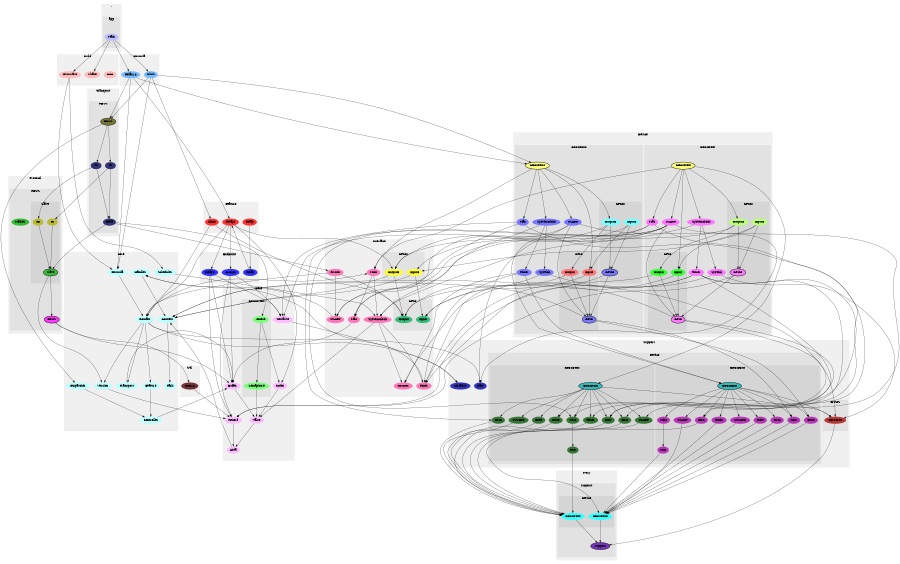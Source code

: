 digraph G {
size="6,4";
ratio="fill";
subgraph cluster_0 {
label=".";
color="#0000000F";
style="filled";
subgraph cluster_1 {
label="app";
color="#0000000F";
style="filled";
u0[label="Main",style="filled",fillcolor="#bbbbff",penwidth="0"];

}

}
subgraph cluster_2 {
label="Build";
color="#0000000F";
style="filled";
u3[label="GCC",style="filled",fillcolor="#ffbbbb",penwidth="0"];
u4[label="Firmware",style="filled",fillcolor="#ffbbbb",penwidth="0"];
u5[label="Shake",style="filled",fillcolor="#ffbbbb",penwidth="0"];

}
subgraph cluster_3 {
label="Core";
color="#0000000F";
style="filled";
u6[label="Context",style="filled",fillcolor="#bbffff",penwidth="0"];
u7[label="Scheduler",style="filled",fillcolor="#bbffff",penwidth="0"];
u8[label="Transport",style="filled",fillcolor="#bbffff",penwidth="0"];
u9[label="Formula",style="filled",fillcolor="#bbffff",penwidth="0"];
u10[label="Domain",style="filled",fillcolor="#bbffff",penwidth="0"];
u11[label="Version",style="filled",fillcolor="#bbffff",penwidth="0"];
u12[label="Handler",style="filled",fillcolor="#bbffff",penwidth="0"];
u13[label="Controller",style="filled",fillcolor="#bbffff",penwidth="0"];
u14[label="Task",style="filled",fillcolor="#bbffff",penwidth="0"];
u15[label="Dispatcher",style="filled",fillcolor="#bbffff",penwidth="0"];
u16[label="Feature",style="filled",fillcolor="#bbffff",penwidth="0"];

}
subgraph cluster_4 {
label="Data";
color="#0000000F";
style="filled";
u17[label="Record",style="filled",fillcolor="#ffbbff",penwidth="0"];
u18[label="Buffer",style="filled",fillcolor="#ffbbff",penwidth="0"];
u19[label="Area",style="filled",fillcolor="#ffbbff",penwidth="0"];
u20[label="Value",style="filled",fillcolor="#ffbbff",penwidth="0"];
u21[label="Index",style="filled",fillcolor="#ffbbff",penwidth="0"];
u24[label="Serialize",style="filled",fillcolor="#ffbbff",penwidth="0"];
subgraph cluster_5 {
label="Concurrent";
color="#0000000F";
style="filled";
u22[label="Queue",style="filled",fillcolor="#77ff77",penwidth="0"];
u23[label="Semaphore",style="filled",fillcolor="#77ff77",penwidth="0"];

}

}
subgraph cluster_6 {
label="Device";
color="#0000000F";
style="filled";
subgraph cluster_7 {
label="GD32F3x0";
color="#0000000F";
style="filled";
u48[label="GD32F3x0",style="filled,bold",fillcolor="#ffff77"];
u38[label="Mac",style="filled",fillcolor="#7777ff",penwidth="0"];
u42[label="SysTick",style="filled",fillcolor="#7777ff",penwidth="0"];
u43[label="SystemClock",style="filled",fillcolor="#7777ff",penwidth="0"];
u46[label="USART",style="filled",fillcolor="#7777ff",penwidth="0"];
u47[label="Timer",style="filled",fillcolor="#7777ff",penwidth="0"];
subgraph cluster_8 {
label="GPIO";
color="#0000000F";
style="filled";
u37[label="GPIO",style="filled,bold",fillcolor="#7777ff"];
u44[label="Input",style="filled",fillcolor="#ff7777",penwidth="0"];
u45[label="Output",style="filled",fillcolor="#ff7777",penwidth="0"];

}
subgraph cluster_9 {
label="GPIOs";
color="#0000000F";
style="filled";
u41[label="GPIOs",style="filled,bold",fillcolor="#7777ff"];
u39[label="Inputs",style="filled",fillcolor="#77ffff",penwidth="0"];
u40[label="Outputs",style="filled",fillcolor="#77ffff",penwidth="0"];

}

}
subgraph cluster_10 {
label="GD32F4xx";
color="#0000000F";
style="filled";
u25[label="GD32F4xx",style="filled,bold",fillcolor="#ffff77"];
u27[label="Mac",style="filled",fillcolor="#ff77ff",penwidth="0"];
u31[label="SysTick",style="filled",fillcolor="#ff77ff",penwidth="0"];
u32[label="SystemClock",style="filled",fillcolor="#ff77ff",penwidth="0"];
u35[label="USART",style="filled",fillcolor="#ff77ff",penwidth="0"];
u36[label="Timer",style="filled",fillcolor="#ff77ff",penwidth="0"];
subgraph cluster_11 {
label="GPIO";
color="#0000000F";
style="filled";
u26[label="GPIO",style="filled,bold",fillcolor="#ff77ff"];
u33[label="Input",style="filled",fillcolor="#33ff33",penwidth="0"];
u34[label="Output",style="filled",fillcolor="#33ff33",penwidth="0"];

}
subgraph cluster_12 {
label="GPIOs";
color="#0000000F";
style="filled";
u30[label="GPIOs",style="filled,bold",fillcolor="#ff77ff"];
u28[label="Inputs",style="filled",fillcolor="#bbff77",penwidth="0"];
u29[label="Outputs",style="filled",fillcolor="#bbff77",penwidth="0"];

}

}

}
subgraph cluster_13 {
label="Endpoint";
color="#0000000F";
style="filled";
u49[label="Relay",style="filled",fillcolor="#3333ff",penwidth="0"];
u50[label="Groups",style="filled",fillcolor="#3333ff",penwidth="0"];
u51[label="Relays",style="filled",fillcolor="#3333ff",penwidth="0"];

}
subgraph cluster_14 {
label="Feature";
color="#0000000F";
style="filled";
u52[label="Relay",style="filled",fillcolor="#ff3333",penwidth="0"];
u53[label="Relays",style="filled",fillcolor="#ff3333",penwidth="0"];
u54[label="Blink",style="filled",fillcolor="#ff3333",penwidth="0"];

}
subgraph cluster_15 {
label="Formula";
color="#0000000F";
style="filled";
u1[label="Relay12",style="filled",fillcolor="#77bbff",penwidth="0"];
u2[label="Blink",style="filled",fillcolor="#77bbff",penwidth="0"];

}
subgraph cluster_16 {
label="Interface";
color="#0000000F";
style="filled";
u55[label="MCU",style="filled",fillcolor="#ff77bb",penwidth="0"];
u56[label="Mac",style="filled",fillcolor="#ff77bb",penwidth="0"];
u57[label="Counter",style="filled",fillcolor="#ff77bb",penwidth="0"];
u60[label="RS485",style="filled",fillcolor="#ff77bb",penwidth="0"];
u61[label="SystemClock",style="filled",fillcolor="#ff77bb",penwidth="0"];
u64[label="USART",style="filled",fillcolor="#ff77bb",penwidth="0"];
u65[label="Timer",style="filled",fillcolor="#ff77bb",penwidth="0"];
subgraph cluster_17 {
label="GPIO";
color="#0000000F";
style="filled";
u62[label="Input",style="filled",fillcolor="#33bb77",penwidth="0"];
u63[label="Output",style="filled",fillcolor="#33bb77",penwidth="0"];

}
subgraph cluster_18 {
label="GPIOs";
color="#0000000F";
style="filled";
u58[label="Inputs",style="filled",fillcolor="#ffff33",penwidth="0"];
u59[label="Outputs",style="filled",fillcolor="#ffff33",penwidth="0"];

}

}
subgraph cluster_19 {
label="Ivory";
color="#0000000F";
style="filled";
subgraph cluster_20 {
label="Support";
color="#0000000F";
style="filled";
u68[label="Support",style="filled,bold",fillcolor="#7733bb"];
subgraph cluster_21 {
label="Device";
color="#0000000F";
style="filled";
u66[label="GD32F4xx",style="filled",fillcolor="#33ffff",penwidth="0"];
u67[label="GD32F3x0",style="filled",fillcolor="#33ffff",penwidth="0"];

}

}

}
subgraph cluster_22 {
label="Protocol";
color="#0000000F";
style="filled";
subgraph cluster_23 {
label="RBUS";
color="#0000000F";
style="filled";
u73[label="RBUS",style="filled,bold",fillcolor="#ff33ff"];
u70[label="Master",style="filled",fillcolor="#33bb33",penwidth="0"];
subgraph cluster_24 {
label="Slave";
color="#0000000F";
style="filled";
u69[label="Slave",style="filled,bold",fillcolor="#33bb33"];
u71[label="Tx",style="filled",fillcolor="#bbbb33",penwidth="0"];
u72[label="Rx",style="filled",fillcolor="#bbbb33",penwidth="0"];

}

}

}
subgraph cluster_25 {
label="Support";
color="#0000000F";
style="filled";
u75[label="Cast",style="filled",fillcolor="#3333bb",penwidth="0"];
u76[label="Serialize",style="filled",fillcolor="#3333bb",penwidth="0"];
subgraph cluster_26 {
label="CMSIS";
color="#0000000F";
style="filled";
u74[label="CoreCM4",style="filled",fillcolor="#bb3333",penwidth="0"];

}
subgraph cluster_27 {
label="Device";
color="#0000000F";
style="filled";
subgraph cluster_28 {
label="GD32F3x0";
color="#0000000F";
style="filled";
u98[label="GD32F3x0",style="filled,bold",fillcolor="#33bbbb"];
u88[label="GPIO",style="filled",fillcolor="#bb33bb",penwidth="0"];
u89[label="SYSCFG",style="filled",fillcolor="#bb33bb",penwidth="0"];
u90[label="RCU",style="filled",fillcolor="#bb33bb",penwidth="0"];
u91[label="EXTI",style="filled",fillcolor="#bb33bb",penwidth="0"];
u92[label="Misc",style="filled",fillcolor="#bb33bb",penwidth="0"];
u93[label="IRQ",style="filled",fillcolor="#bb33bb",penwidth="0"];
u94[label="DMA",style="filled",fillcolor="#bb33bb",penwidth="0"];
u95[label="USART",style="filled",fillcolor="#bb33bb",penwidth="0"];
u96[label="Timer",style="filled",fillcolor="#bb33bb",penwidth="0"];
u97[label="DBG",style="filled",fillcolor="#bb33bb",penwidth="0"];

}
subgraph cluster_29 {
label="GD32F4xx";
color="#0000000F";
style="filled";
u77[label="GD32F4xx",style="filled,bold",fillcolor="#33bbbb"];
u78[label="GPIO",style="filled",fillcolor="#337733",penwidth="0"];
u79[label="SYSCFG",style="filled",fillcolor="#337733",penwidth="0"];
u80[label="RCU",style="filled",fillcolor="#337733",penwidth="0"];
u81[label="EXTI",style="filled",fillcolor="#337733",penwidth="0"];
u82[label="Misc",style="filled",fillcolor="#337733",penwidth="0"];
u83[label="IRQ",style="filled",fillcolor="#337733",penwidth="0"];
u84[label="DMA",style="filled",fillcolor="#337733",penwidth="0"];
u85[label="USART",style="filled",fillcolor="#337733",penwidth="0"];
u86[label="Timer",style="filled",fillcolor="#337733",penwidth="0"];
u87[label="DBG",style="filled",fillcolor="#337733",penwidth="0"];

}

}

}
subgraph cluster_30 {
label="Transport";
color="#0000000F";
style="filled";
subgraph cluster_31 {
label="RBUS";
color="#0000000F";
style="filled";
u102[label="RBUS",style="filled,bold",fillcolor="#777733"];
u99[label="Data",style="filled",fillcolor="#333377",penwidth="0"];
u100[label="Tx",style="filled",fillcolor="#333377",penwidth="0"];
u101[label="Rx",style="filled",fillcolor="#333377",penwidth="0"];

}

}
subgraph cluster_32 {
label="Util";
color="#0000000F";
style="filled";
u103[label="CRC16",style="filled",fillcolor="#773333",penwidth="0"];

}
u0 -> u1;
u0 -> u2;
u0 -> u4;
u0 -> u5;
u1 -> u9;
u1 -> u48;
u1 -> u53;
u1 -> u102;
u2 -> u9;
u2 -> u48;
u2 -> u54;
u2 -> u102;
u4 -> u7;
u4 -> u9;
u6 -> u14;
u7 -> u61;
u8 -> u18;
u9 -> u10;
u10 -> u8;
u10 -> u11;
u10 -> u16;
u10 -> u55;
u10 -> u75;
u10 -> u76;
u11 -> u17;
u12 -> u6;
u13 -> u18;
u15 -> u13;
u16 -> u13;
u17 -> u19;
u18 -> u20;
u19 -> u6;
u20 -> u19;
u21 -> u20;
u22 -> u21;
u22 -> u23;
u23 -> u20;
u24 -> u76;
u25 -> u27;
u25 -> u29;
u25 -> u32;
u25 -> u33;
u25 -> u35;
u25 -> u55;
u25 -> u77;
u26 -> u6;
u26 -> u78;
u26 -> u80;
u27 -> u24;
u27 -> u56;
u27 -> u87;
u28 -> u30;
u28 -> u33;
u28 -> u58;
u29 -> u30;
u29 -> u34;
u29 -> u59;
u30 -> u17;
u30 -> u26;
u31 -> u65;
u31 -> u74;
u32 -> u31;
u32 -> u36;
u32 -> u61;
u33 -> u26;
u33 -> u62;
u34 -> u26;
u34 -> u63;
u35 -> u26;
u35 -> u64;
u35 -> u75;
u35 -> u82;
u35 -> u84;
u35 -> u85;
u36 -> u57;
u36 -> u65;
u36 -> u80;
u36 -> u82;
u36 -> u86;
u37 -> u6;
u37 -> u88;
u37 -> u90;
u38 -> u24;
u38 -> u56;
u38 -> u97;
u39 -> u41;
u39 -> u44;
u39 -> u58;
u40 -> u41;
u40 -> u45;
u40 -> u59;
u41 -> u17;
u41 -> u37;
u42 -> u65;
u42 -> u74;
u43 -> u42;
u43 -> u47;
u43 -> u61;
u44 -> u37;
u44 -> u62;
u45 -> u37;
u45 -> u63;
u46 -> u37;
u46 -> u64;
u46 -> u75;
u46 -> u98;
u47 -> u57;
u47 -> u65;
u47 -> u98;
u48 -> u38;
u48 -> u40;
u48 -> u43;
u48 -> u44;
u48 -> u46;
u48 -> u55;
u49 -> u53;
u50 -> u17;
u50 -> u18;
u50 -> u24;
u51 -> u17;
u51 -> u18;
u51 -> u24;
u52 -> u49;
u53 -> u10;
u53 -> u21;
u53 -> u50;
u53 -> u51;
u53 -> u59;
u54 -> u10;
u54 -> u63;
u55 -> u56;
u55 -> u61;
u56 -> u18;
u58 -> u6;
u58 -> u62;
u59 -> u6;
u59 -> u63;
u60 -> u10;
u60 -> u63;
u60 -> u64;
u61 -> u20;
u61 -> u57;
u61 -> u65;
u64 -> u12;
u65 -> u12;
u66 -> u68;
u67 -> u68;
u69 -> u11;
u69 -> u73;
u71 -> u69;
u72 -> u69;
u73 -> u18;
u73 -> u103;
u74 -> u68;
u77 -> u74;
u77 -> u78;
u77 -> u79;
u77 -> u80;
u77 -> u81;
u77 -> u82;
u77 -> u84;
u77 -> u85;
u77 -> u86;
u77 -> u87;
u78 -> u66;
u79 -> u66;
u80 -> u66;
u81 -> u66;
u82 -> u83;
u83 -> u66;
u84 -> u66;
u85 -> u66;
u86 -> u66;
u87 -> u66;
u88 -> u67;
u89 -> u67;
u90 -> u67;
u91 -> u67;
u92 -> u93;
u93 -> u67;
u94 -> u67;
u95 -> u67;
u96 -> u67;
u97 -> u67;
u98 -> u74;
u98 -> u88;
u98 -> u89;
u98 -> u90;
u98 -> u91;
u98 -> u92;
u98 -> u94;
u98 -> u95;
u98 -> u96;
u98 -> u97;
u99 -> u22;
u99 -> u60;
u99 -> u69;
u100 -> u71;
u100 -> u99;
u101 -> u72;
u101 -> u99;
u102 -> u15;
u102 -> u100;
u102 -> u101;
u103 -> u17;

}
